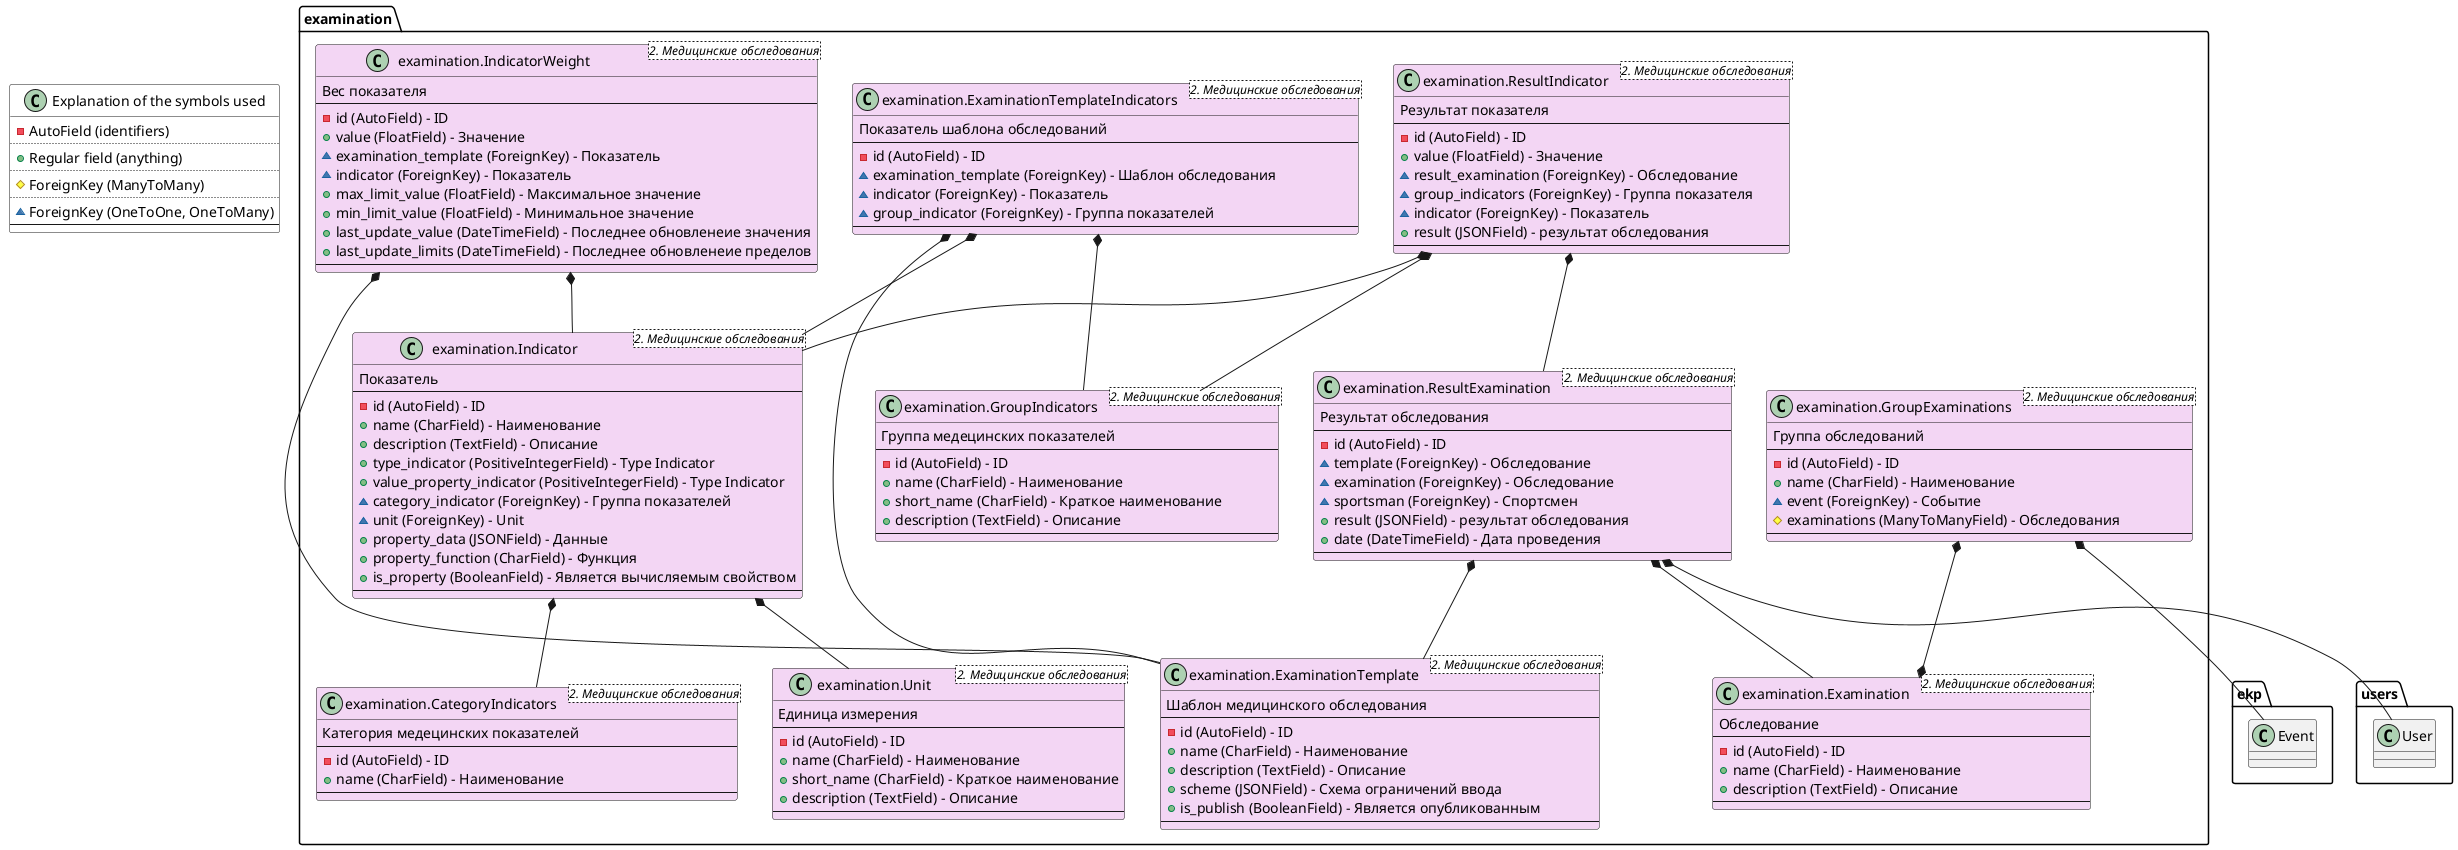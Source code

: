 @startuml

    class "Explanation of the symbols used" as DESCRIPTION #FFF {
    - AutoField (identifiers)
    ..
    + Regular field (anything)
    ..
    # ForeignKey (ManyToMany)
    ..
    ~ ForeignKey (OneToOne, OneToMany)
    --
}


class "examination.Examination <2. Медицинские обследования>" as examination.Examination #f3d6f4 {
    Обследование
    --
    - id (AutoField) - ID
    + name (CharField) - Наименование
    + description (TextField) - Описание
    --
}


class "examination.GroupExaminations <2. Медицинские обследования>" as examination.GroupExaminations #f3d6f4 {
    Группа обследований
    --
    - id (AutoField) - ID
    + name (CharField) - Наименование
    ~ event (ForeignKey) - Событие
    # examinations (ManyToManyField) - Обследования
    --
}
examination.GroupExaminations *-- ekp.Event
examination.GroupExaminations *--* examination.Examination


class "examination.ResultExamination <2. Медицинские обследования>" as examination.ResultExamination #f3d6f4 {
    Результат обследования
    --
    - id (AutoField) - ID
    ~ template (ForeignKey) - Обследование
    ~ examination (ForeignKey) - Обследование
    ~ sportsman (ForeignKey) - Спортсмен
    + result (JSONField) - результат обследования
    + date (DateTimeField) - Дата проведения
    --
}
examination.ResultExamination *-- examination.ExaminationTemplate
examination.ResultExamination *-- examination.Examination
examination.ResultExamination *-- users.User


class "examination.ResultIndicator <2. Медицинские обследования>" as examination.ResultIndicator #f3d6f4 {
    Результат показателя
    --
    - id (AutoField) - ID
    + value (FloatField) - Значение
    ~ result_examination (ForeignKey) - Обследование
    ~ group_indicators (ForeignKey) - Группа показателя
    ~ indicator (ForeignKey) - Показатель
    + result (JSONField) - результат обследования
    --
}
examination.ResultIndicator *-- examination.ResultExamination
examination.ResultIndicator *-- examination.GroupIndicators
examination.ResultIndicator *-- examination.Indicator


class "examination.Unit <2. Медицинские обследования>" as examination.Unit #f3d6f4 {
    Единица измерения
    --
    - id (AutoField) - ID
    + name (CharField) - Наименование
    + short_name (CharField) - Краткое наименование
    + description (TextField) - Описание
    --
}


class "examination.Indicator <2. Медицинские обследования>" as examination.Indicator #f3d6f4 {
    Показатель
    --
    - id (AutoField) - ID
    + name (CharField) - Наименование
    + description (TextField) - Описание
    + type_indicator (PositiveIntegerField) - Type Indicator
    + value_property_indicator (PositiveIntegerField) - Type Indicator
    ~ category_indicator (ForeignKey) - Группа показателей
    ~ unit (ForeignKey) - Unit
    + property_data (JSONField) - Данные
    + property_function (CharField) - Функция
    + is_property (BooleanField) - Является вычисляемым свойством
    --
}
examination.Indicator *-- examination.CategoryIndicators
examination.Indicator *-- examination.Unit


class "examination.CategoryIndicators <2. Медицинские обследования>" as examination.CategoryIndicators #f3d6f4 {
    Категория медецинских показателей
    --
    - id (AutoField) - ID
    + name (CharField) - Наименование
    --
}


class "examination.ExaminationTemplate <2. Медицинские обследования>" as examination.ExaminationTemplate #f3d6f4 {
    Шаблон медицинского обследования
    --
    - id (AutoField) - ID
    + name (CharField) - Наименование
    + description (TextField) - Описание
    + scheme (JSONField) - Схема ограничений ввода
    + is_publish (BooleanField) - Является опубликованным
    --
}


class "examination.ExaminationTemplateIndicators <2. Медицинские обследования>" as examination.ExaminationTemplateIndicators #f3d6f4 {
    Показатель шаблона обследований
    --
    - id (AutoField) - ID
    ~ examination_template (ForeignKey) - Шаблон обследования
    ~ indicator (ForeignKey) - Показатель
    ~ group_indicator (ForeignKey) - Группа показателей
    --
}
examination.ExaminationTemplateIndicators *-- examination.ExaminationTemplate
examination.ExaminationTemplateIndicators *-- examination.Indicator
examination.ExaminationTemplateIndicators *-- examination.GroupIndicators


class "examination.GroupIndicators <2. Медицинские обследования>" as examination.GroupIndicators #f3d6f4 {
    Группа медецинских показателей
    --
    - id (AutoField) - ID
    + name (CharField) - Наименование
    + short_name (CharField) - Краткое наименование
    + description (TextField) - Описание
    --
}


class "examination.IndicatorWeight <2. Медицинские обследования>" as examination.IndicatorWeight #f3d6f4 {
    Вес показателя
    --
    - id (AutoField) - ID
    + value (FloatField) - Значение
    ~ examination_template (ForeignKey) - Показатель
    ~ indicator (ForeignKey) - Показатель
    + max_limit_value (FloatField) - Максимальное значение
    + min_limit_value (FloatField) - Минимальное значение
    + last_update_value (DateTimeField) - Последнее обновленеие значения
    + last_update_limits (DateTimeField) - Последнее обновленеие пределов
    --
}
examination.IndicatorWeight *-- examination.ExaminationTemplate
examination.IndicatorWeight *-- examination.Indicator


@enduml
